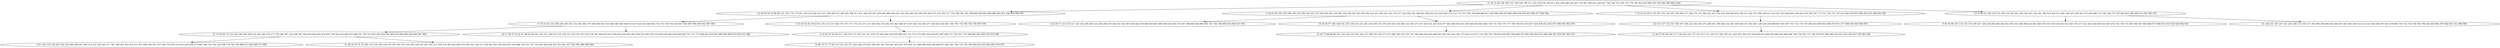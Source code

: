 digraph true_tree {
	"0" -> "1"
	"1" -> "2"
	"0" -> "3"
	"1" -> "4"
	"0" -> "5"
	"3" -> "6"
	"4" -> "7"
	"5" -> "8"
	"2" -> "9"
	"7" -> "10"
	"3" -> "11"
	"9" -> "12"
	"11" -> "13"
	"2" -> "14"
	"0" -> "15"
	"15" -> "16"
	"8" -> "17"
	"9" -> "18"
	"15" -> "19"
	"0" [label="11 30 33 48 108 109 123 149 169 199 211 233 239 278 305 417 434 438 508 529 561 574 581 590 631 636 647 736 738 753 769 775 778 785 810 819 896 925 938 942 969 990 1000"];
	"1" [label="32 36 65 69 79 80 85 131 132 174 175 201 218 219 220 225 227 289 349 357 380 382 396 412 421 446 455 457 458 465 488 494 525 535 536 549 556 559 655 663 671 676 702 717 739 780 781 792 798 802 838 845 856 886 903 921 936 939 996 997"];
	"2" [label="17 19 23 34 135 189 229 269 325 333 340 366 379 386 400 405 553 568 588 589 599 613 617 622 635 646 692 733 743 749 763 826 857 863 897 900 949 952 987 993"];
	"3" [label="5 24 43 66 102 105 188 190 223 230 234 235 253 254 260 262 276 300 336 338 339 343 345 403 410 413 440 451 501 514 517 526 560 582 598 601 608 623 633 639 683 710 712 727 757 782 784 804 809 811 828 848 858 876 885 894 918 934 957 964 977 982 983"];
	"4" [label="2 3 8 29 38 45 59 63 91 116 133 137 166 170 176 177 179 232 271 315 364 365 370 392 435 463 466 473 497 545 552 563 571 584 602 626 661 704 705 719 760 765 795 907 978"];
	"5" [label="7 14 15 42 50 51 58 147 152 163 187 194 294 317 358 374 375 384 422 427 432 433 456 469 492 506 531 542 557 586 594 611 619 627 637 640 643 658 662 674 700 707 713 721 726 737 767 813 842 859 874 908 932 951 984 991 995"];
	"6" [label="1 22 28 71 112 119 121 124 143 200 206 224 248 308 319 326 341 342 367 436 460 478 480 484 487 490 499 516 564 573 587 596 660 664 685 695 701 766 788 808 816 883 927 953"];
	"7" [label="4 16 81 87 92 96 111 128 139 173 192 321 331 350 372 383 404 439 459 489 507 512 515 519 540 550 630 652 687 690 711 718 761 779 789 881 891 902 954 979 998"];
	"8" [label="52 115 127 154 167 184 197 209 222 265 268 272 288 291 299 306 316 347 348 368 371 393 481 528 530 548 604 607 681 697 703 752 776 797 805 843 849 853 868 870 871 877 890 930 958 960 976"];
	"9" [label="21 37 60 64 74 122 144 168 204 208 214 242 246 259 277 279 286 287 324 328 362 363 418 428 464 476 495 539 592 610 644 672 688 741 791 815 822 832 850 854 860 878 904 905 920 966 967 985"];
	"10" [label="10 40 72 75 77 94 113 153 156 157 202 228 274 281 290 295 301 356 407 423 467 470 503 511 606 609 628 638 648 657 682 691 709 723 754 796 800 833 837 862 893 974 975"];
	"11" [label="18 25 83 97 146 148 181 183 186 216 221 241 243 249 255 270 334 335 344 346 352 359 373 391 429 431 437 454 477 482 498 504 551 583 600 616 665 666 729 735 758 770 777 790 793 812 814 817 834 836 852 855 875 906 943 963 970"];
	"12" [label="6 61 129 134 138 205 226 236 284 296 297 309 314 322 330 369 377 387 388 401 416 452 471 475 496 520 521 527 544 576 591 614 615 629 659 677 699 706 716 720 728 768 774 783 799 888 915 929 948 973 989"];
	"13" [label="35 44 73 84 86 89 101 142 150 155 161 164 172 180 191 256 273 275 280 283 310 337 351 360 406 420 443 468 491 493 502 543 566 572 642 673 675 714 740 755 759 829 839 841 844 869 872 887 895 922 931 940 946 947 950 961 965 972"];
	"14" [label="20 27 46 47 53 62 67 88 95 98 103 145 151 160 213 215 238 312 323 332 353 354 378 381 409 414 415 430 445 450 462 483 509 532 569 578 579 605 620 645 656 668 694 722 731 773 806 825 835 867 884 899 909 919 933 971 988"];
	"15" [label="13 39 68 93 106 118 125 196 210 250 261 292 304 307 320 361 390 419 426 472 485 538 547 558 565 575 603 680 715 745 746 772 787 803 827 846 889 913 941 945 955"];
	"16" [label="9 56 70 99 107 114 130 178 198 237 240 258 264 266 282 302 303 355 389 394 424 441 448 479 510 518 534 541 555 567 570 577 621 632 634 650 653 667 670 742 744 751 807 840 847 864 866 873 898 914 916 926 928 944 956"];
	"17" [label="12 26 57 82 90 104 117 126 162 165 171 212 217 231 245 257 285 397 411 425 453 595 612 618 649 651 669 679 684 693 696 698 708 750 762 771 794 818 821 880 892 910 911 923 924 937 959 981 992"];
	"18" [label="31 49 54 55 76 78 100 110 120 140 158 159 182 185 193 195 203 244 252 267 293 311 329 376 385 402 449 474 505 522 524 537 554 562 585 593 624 625 654 686 724 725 747 756 801 820 824 831 851 861 917 935 962 968 980 994"];
	"19" [label="41 136 141 207 247 251 263 298 313 318 327 395 398 399 408 442 444 447 461 486 500 513 523 533 546 580 597 641 678 689 730 732 734 748 764 786 823 830 865 879 882 901 912 986 999"];
}
